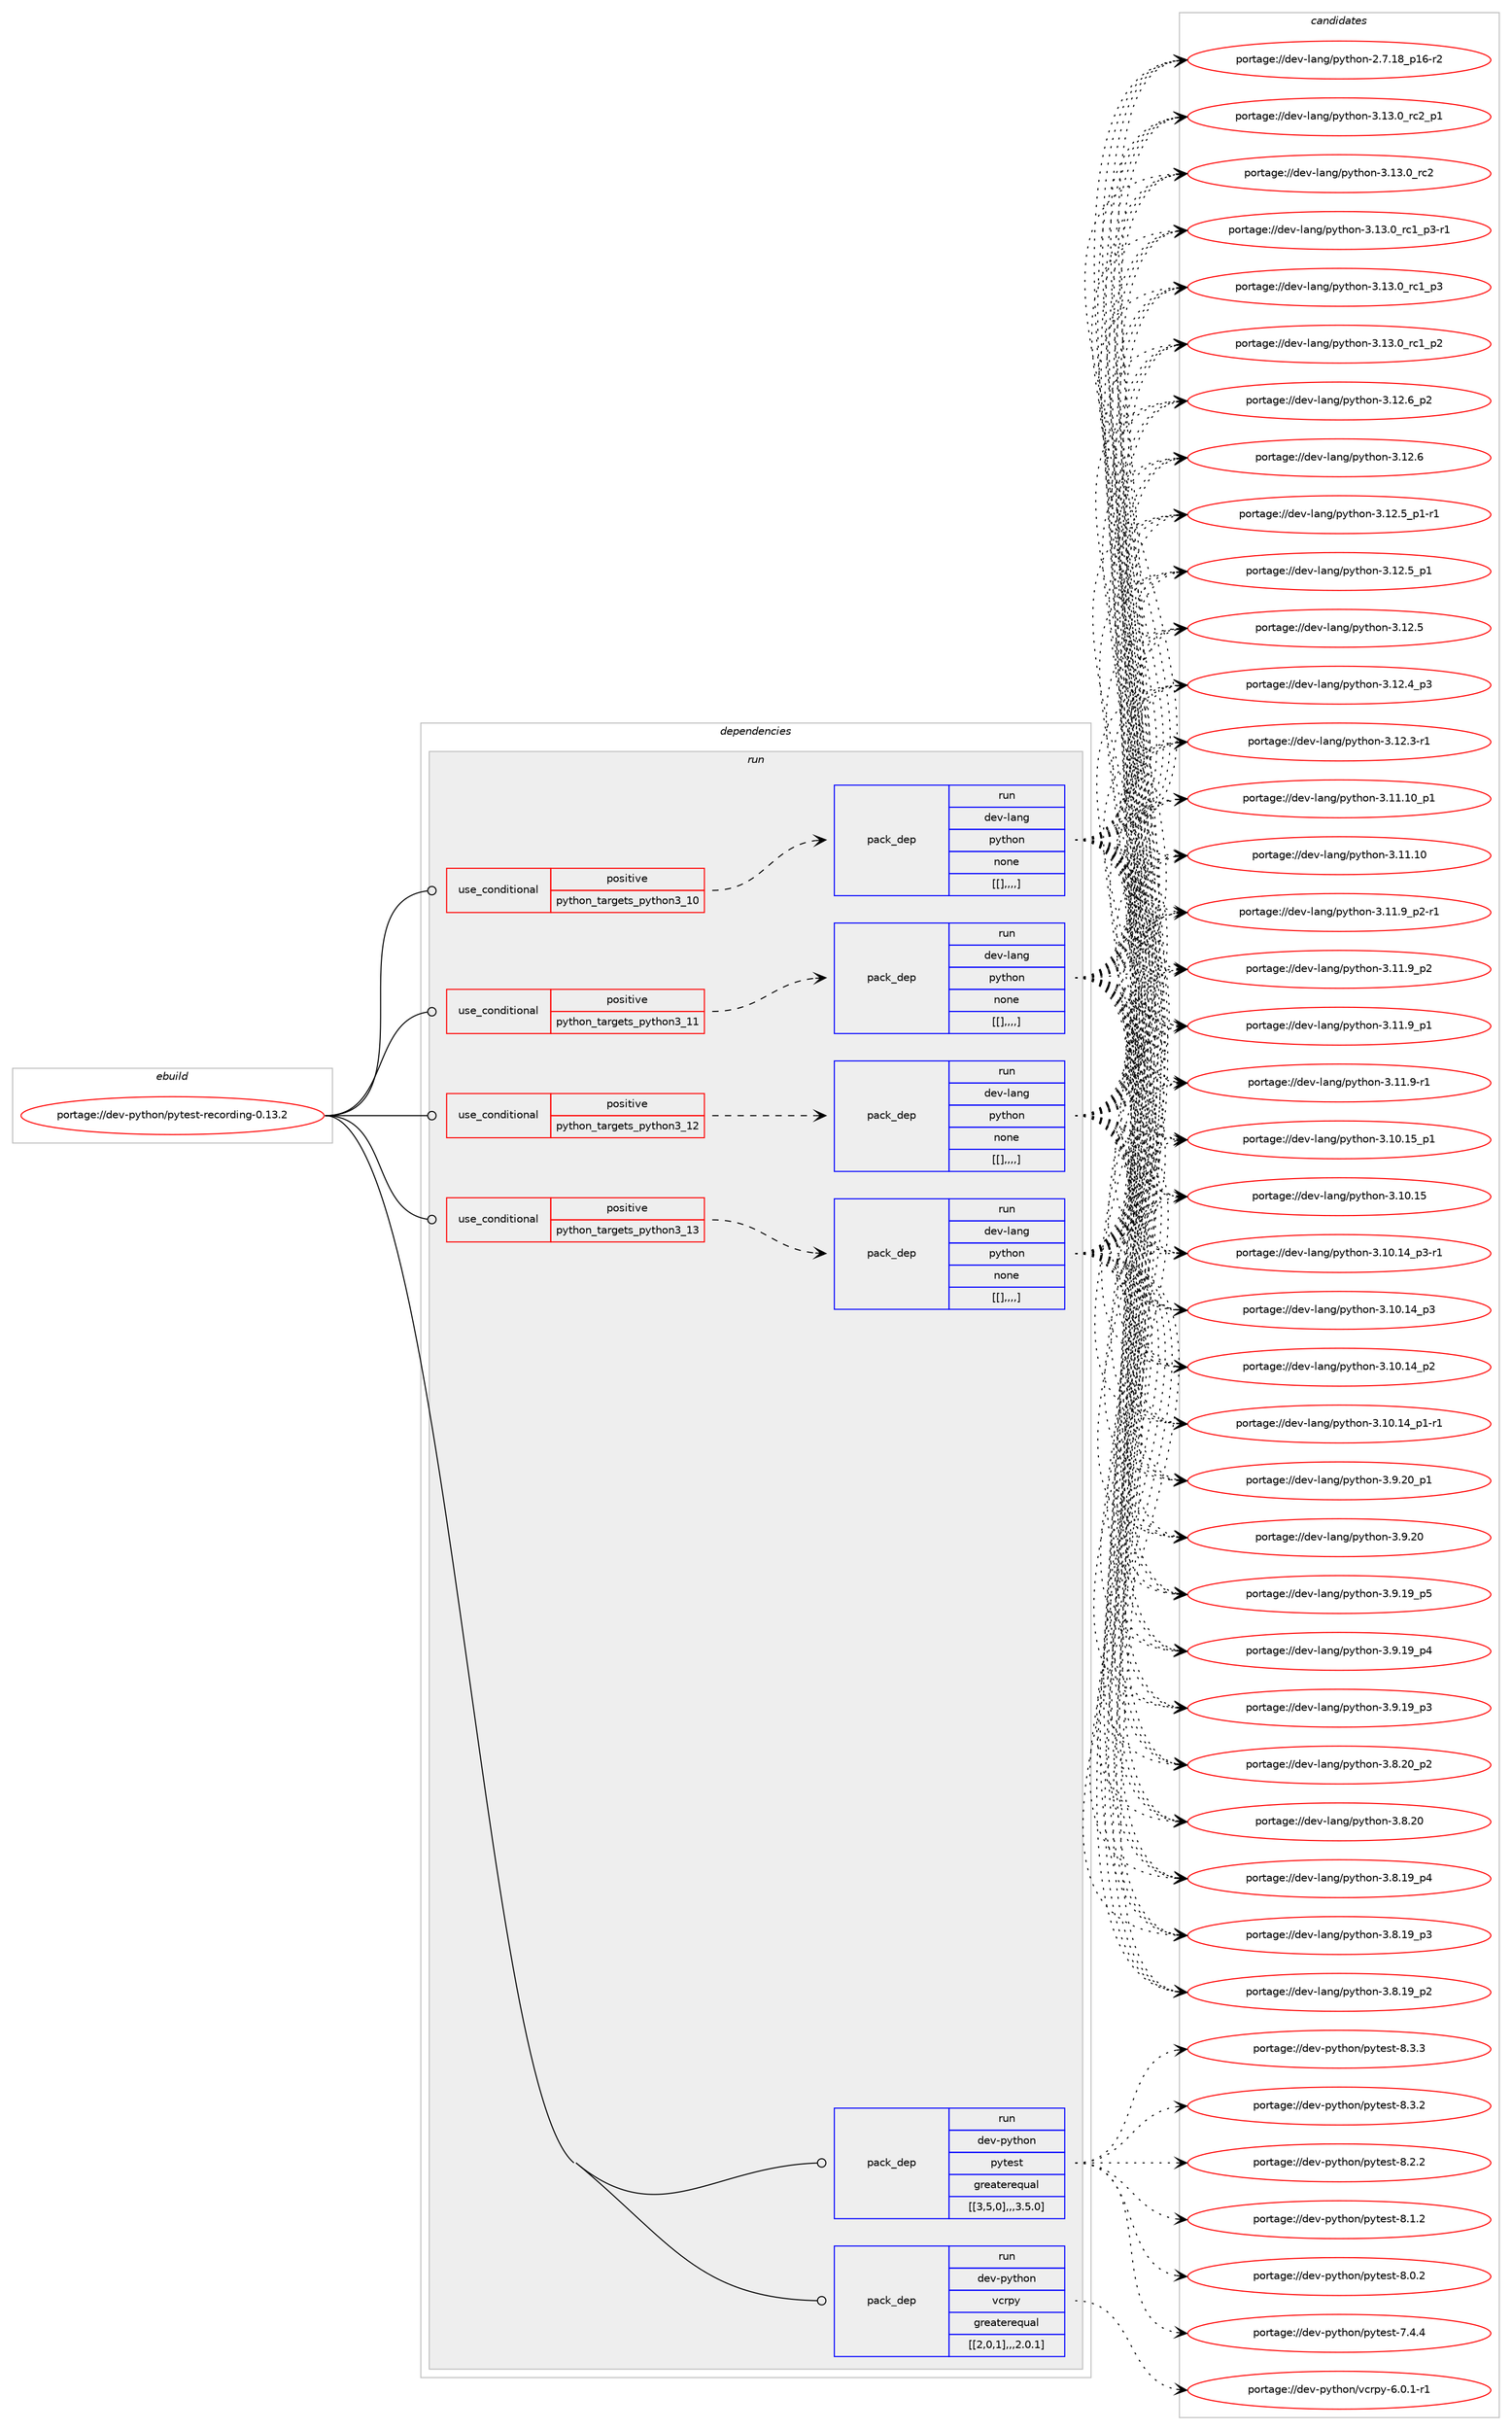 digraph prolog {

# *************
# Graph options
# *************

newrank=true;
concentrate=true;
compound=true;
graph [rankdir=LR,fontname=Helvetica,fontsize=10,ranksep=1.5];#, ranksep=2.5, nodesep=0.2];
edge  [arrowhead=vee];
node  [fontname=Helvetica,fontsize=10];

# **********
# The ebuild
# **********

subgraph cluster_leftcol {
color=gray;
label=<<i>ebuild</i>>;
id [label="portage://dev-python/pytest-recording-0.13.2", color=red, width=4, href="../dev-python/pytest-recording-0.13.2.svg"];
}

# ****************
# The dependencies
# ****************

subgraph cluster_midcol {
color=gray;
label=<<i>dependencies</i>>;
subgraph cluster_compile {
fillcolor="#eeeeee";
style=filled;
label=<<i>compile</i>>;
}
subgraph cluster_compileandrun {
fillcolor="#eeeeee";
style=filled;
label=<<i>compile and run</i>>;
}
subgraph cluster_run {
fillcolor="#eeeeee";
style=filled;
label=<<i>run</i>>;
subgraph cond39647 {
dependency162356 [label=<<TABLE BORDER="0" CELLBORDER="1" CELLSPACING="0" CELLPADDING="4"><TR><TD ROWSPAN="3" CELLPADDING="10">use_conditional</TD></TR><TR><TD>positive</TD></TR><TR><TD>python_targets_python3_10</TD></TR></TABLE>>, shape=none, color=red];
subgraph pack121456 {
dependency162357 [label=<<TABLE BORDER="0" CELLBORDER="1" CELLSPACING="0" CELLPADDING="4" WIDTH="220"><TR><TD ROWSPAN="6" CELLPADDING="30">pack_dep</TD></TR><TR><TD WIDTH="110">run</TD></TR><TR><TD>dev-lang</TD></TR><TR><TD>python</TD></TR><TR><TD>none</TD></TR><TR><TD>[[],,,,]</TD></TR></TABLE>>, shape=none, color=blue];
}
dependency162356:e -> dependency162357:w [weight=20,style="dashed",arrowhead="vee"];
}
id:e -> dependency162356:w [weight=20,style="solid",arrowhead="odot"];
subgraph cond39648 {
dependency162358 [label=<<TABLE BORDER="0" CELLBORDER="1" CELLSPACING="0" CELLPADDING="4"><TR><TD ROWSPAN="3" CELLPADDING="10">use_conditional</TD></TR><TR><TD>positive</TD></TR><TR><TD>python_targets_python3_11</TD></TR></TABLE>>, shape=none, color=red];
subgraph pack121457 {
dependency162359 [label=<<TABLE BORDER="0" CELLBORDER="1" CELLSPACING="0" CELLPADDING="4" WIDTH="220"><TR><TD ROWSPAN="6" CELLPADDING="30">pack_dep</TD></TR><TR><TD WIDTH="110">run</TD></TR><TR><TD>dev-lang</TD></TR><TR><TD>python</TD></TR><TR><TD>none</TD></TR><TR><TD>[[],,,,]</TD></TR></TABLE>>, shape=none, color=blue];
}
dependency162358:e -> dependency162359:w [weight=20,style="dashed",arrowhead="vee"];
}
id:e -> dependency162358:w [weight=20,style="solid",arrowhead="odot"];
subgraph cond39649 {
dependency162360 [label=<<TABLE BORDER="0" CELLBORDER="1" CELLSPACING="0" CELLPADDING="4"><TR><TD ROWSPAN="3" CELLPADDING="10">use_conditional</TD></TR><TR><TD>positive</TD></TR><TR><TD>python_targets_python3_12</TD></TR></TABLE>>, shape=none, color=red];
subgraph pack121458 {
dependency162361 [label=<<TABLE BORDER="0" CELLBORDER="1" CELLSPACING="0" CELLPADDING="4" WIDTH="220"><TR><TD ROWSPAN="6" CELLPADDING="30">pack_dep</TD></TR><TR><TD WIDTH="110">run</TD></TR><TR><TD>dev-lang</TD></TR><TR><TD>python</TD></TR><TR><TD>none</TD></TR><TR><TD>[[],,,,]</TD></TR></TABLE>>, shape=none, color=blue];
}
dependency162360:e -> dependency162361:w [weight=20,style="dashed",arrowhead="vee"];
}
id:e -> dependency162360:w [weight=20,style="solid",arrowhead="odot"];
subgraph cond39650 {
dependency162362 [label=<<TABLE BORDER="0" CELLBORDER="1" CELLSPACING="0" CELLPADDING="4"><TR><TD ROWSPAN="3" CELLPADDING="10">use_conditional</TD></TR><TR><TD>positive</TD></TR><TR><TD>python_targets_python3_13</TD></TR></TABLE>>, shape=none, color=red];
subgraph pack121459 {
dependency162363 [label=<<TABLE BORDER="0" CELLBORDER="1" CELLSPACING="0" CELLPADDING="4" WIDTH="220"><TR><TD ROWSPAN="6" CELLPADDING="30">pack_dep</TD></TR><TR><TD WIDTH="110">run</TD></TR><TR><TD>dev-lang</TD></TR><TR><TD>python</TD></TR><TR><TD>none</TD></TR><TR><TD>[[],,,,]</TD></TR></TABLE>>, shape=none, color=blue];
}
dependency162362:e -> dependency162363:w [weight=20,style="dashed",arrowhead="vee"];
}
id:e -> dependency162362:w [weight=20,style="solid",arrowhead="odot"];
subgraph pack121460 {
dependency162364 [label=<<TABLE BORDER="0" CELLBORDER="1" CELLSPACING="0" CELLPADDING="4" WIDTH="220"><TR><TD ROWSPAN="6" CELLPADDING="30">pack_dep</TD></TR><TR><TD WIDTH="110">run</TD></TR><TR><TD>dev-python</TD></TR><TR><TD>pytest</TD></TR><TR><TD>greaterequal</TD></TR><TR><TD>[[3,5,0],,,3.5.0]</TD></TR></TABLE>>, shape=none, color=blue];
}
id:e -> dependency162364:w [weight=20,style="solid",arrowhead="odot"];
subgraph pack121461 {
dependency162365 [label=<<TABLE BORDER="0" CELLBORDER="1" CELLSPACING="0" CELLPADDING="4" WIDTH="220"><TR><TD ROWSPAN="6" CELLPADDING="30">pack_dep</TD></TR><TR><TD WIDTH="110">run</TD></TR><TR><TD>dev-python</TD></TR><TR><TD>vcrpy</TD></TR><TR><TD>greaterequal</TD></TR><TR><TD>[[2,0,1],,,2.0.1]</TD></TR></TABLE>>, shape=none, color=blue];
}
id:e -> dependency162365:w [weight=20,style="solid",arrowhead="odot"];
}
}

# **************
# The candidates
# **************

subgraph cluster_choices {
rank=same;
color=gray;
label=<<i>candidates</i>>;

subgraph choice121456 {
color=black;
nodesep=1;
choice100101118451089711010347112121116104111110455146495146489511499509511249 [label="portage://dev-lang/python-3.13.0_rc2_p1", color=red, width=4,href="../dev-lang/python-3.13.0_rc2_p1.svg"];
choice10010111845108971101034711212111610411111045514649514648951149950 [label="portage://dev-lang/python-3.13.0_rc2", color=red, width=4,href="../dev-lang/python-3.13.0_rc2.svg"];
choice1001011184510897110103471121211161041111104551464951464895114994995112514511449 [label="portage://dev-lang/python-3.13.0_rc1_p3-r1", color=red, width=4,href="../dev-lang/python-3.13.0_rc1_p3-r1.svg"];
choice100101118451089711010347112121116104111110455146495146489511499499511251 [label="portage://dev-lang/python-3.13.0_rc1_p3", color=red, width=4,href="../dev-lang/python-3.13.0_rc1_p3.svg"];
choice100101118451089711010347112121116104111110455146495146489511499499511250 [label="portage://dev-lang/python-3.13.0_rc1_p2", color=red, width=4,href="../dev-lang/python-3.13.0_rc1_p2.svg"];
choice100101118451089711010347112121116104111110455146495046549511250 [label="portage://dev-lang/python-3.12.6_p2", color=red, width=4,href="../dev-lang/python-3.12.6_p2.svg"];
choice10010111845108971101034711212111610411111045514649504654 [label="portage://dev-lang/python-3.12.6", color=red, width=4,href="../dev-lang/python-3.12.6.svg"];
choice1001011184510897110103471121211161041111104551464950465395112494511449 [label="portage://dev-lang/python-3.12.5_p1-r1", color=red, width=4,href="../dev-lang/python-3.12.5_p1-r1.svg"];
choice100101118451089711010347112121116104111110455146495046539511249 [label="portage://dev-lang/python-3.12.5_p1", color=red, width=4,href="../dev-lang/python-3.12.5_p1.svg"];
choice10010111845108971101034711212111610411111045514649504653 [label="portage://dev-lang/python-3.12.5", color=red, width=4,href="../dev-lang/python-3.12.5.svg"];
choice100101118451089711010347112121116104111110455146495046529511251 [label="portage://dev-lang/python-3.12.4_p3", color=red, width=4,href="../dev-lang/python-3.12.4_p3.svg"];
choice100101118451089711010347112121116104111110455146495046514511449 [label="portage://dev-lang/python-3.12.3-r1", color=red, width=4,href="../dev-lang/python-3.12.3-r1.svg"];
choice10010111845108971101034711212111610411111045514649494649489511249 [label="portage://dev-lang/python-3.11.10_p1", color=red, width=4,href="../dev-lang/python-3.11.10_p1.svg"];
choice1001011184510897110103471121211161041111104551464949464948 [label="portage://dev-lang/python-3.11.10", color=red, width=4,href="../dev-lang/python-3.11.10.svg"];
choice1001011184510897110103471121211161041111104551464949465795112504511449 [label="portage://dev-lang/python-3.11.9_p2-r1", color=red, width=4,href="../dev-lang/python-3.11.9_p2-r1.svg"];
choice100101118451089711010347112121116104111110455146494946579511250 [label="portage://dev-lang/python-3.11.9_p2", color=red, width=4,href="../dev-lang/python-3.11.9_p2.svg"];
choice100101118451089711010347112121116104111110455146494946579511249 [label="portage://dev-lang/python-3.11.9_p1", color=red, width=4,href="../dev-lang/python-3.11.9_p1.svg"];
choice100101118451089711010347112121116104111110455146494946574511449 [label="portage://dev-lang/python-3.11.9-r1", color=red, width=4,href="../dev-lang/python-3.11.9-r1.svg"];
choice10010111845108971101034711212111610411111045514649484649539511249 [label="portage://dev-lang/python-3.10.15_p1", color=red, width=4,href="../dev-lang/python-3.10.15_p1.svg"];
choice1001011184510897110103471121211161041111104551464948464953 [label="portage://dev-lang/python-3.10.15", color=red, width=4,href="../dev-lang/python-3.10.15.svg"];
choice100101118451089711010347112121116104111110455146494846495295112514511449 [label="portage://dev-lang/python-3.10.14_p3-r1", color=red, width=4,href="../dev-lang/python-3.10.14_p3-r1.svg"];
choice10010111845108971101034711212111610411111045514649484649529511251 [label="portage://dev-lang/python-3.10.14_p3", color=red, width=4,href="../dev-lang/python-3.10.14_p3.svg"];
choice10010111845108971101034711212111610411111045514649484649529511250 [label="portage://dev-lang/python-3.10.14_p2", color=red, width=4,href="../dev-lang/python-3.10.14_p2.svg"];
choice100101118451089711010347112121116104111110455146494846495295112494511449 [label="portage://dev-lang/python-3.10.14_p1-r1", color=red, width=4,href="../dev-lang/python-3.10.14_p1-r1.svg"];
choice100101118451089711010347112121116104111110455146574650489511249 [label="portage://dev-lang/python-3.9.20_p1", color=red, width=4,href="../dev-lang/python-3.9.20_p1.svg"];
choice10010111845108971101034711212111610411111045514657465048 [label="portage://dev-lang/python-3.9.20", color=red, width=4,href="../dev-lang/python-3.9.20.svg"];
choice100101118451089711010347112121116104111110455146574649579511253 [label="portage://dev-lang/python-3.9.19_p5", color=red, width=4,href="../dev-lang/python-3.9.19_p5.svg"];
choice100101118451089711010347112121116104111110455146574649579511252 [label="portage://dev-lang/python-3.9.19_p4", color=red, width=4,href="../dev-lang/python-3.9.19_p4.svg"];
choice100101118451089711010347112121116104111110455146574649579511251 [label="portage://dev-lang/python-3.9.19_p3", color=red, width=4,href="../dev-lang/python-3.9.19_p3.svg"];
choice100101118451089711010347112121116104111110455146564650489511250 [label="portage://dev-lang/python-3.8.20_p2", color=red, width=4,href="../dev-lang/python-3.8.20_p2.svg"];
choice10010111845108971101034711212111610411111045514656465048 [label="portage://dev-lang/python-3.8.20", color=red, width=4,href="../dev-lang/python-3.8.20.svg"];
choice100101118451089711010347112121116104111110455146564649579511252 [label="portage://dev-lang/python-3.8.19_p4", color=red, width=4,href="../dev-lang/python-3.8.19_p4.svg"];
choice100101118451089711010347112121116104111110455146564649579511251 [label="portage://dev-lang/python-3.8.19_p3", color=red, width=4,href="../dev-lang/python-3.8.19_p3.svg"];
choice100101118451089711010347112121116104111110455146564649579511250 [label="portage://dev-lang/python-3.8.19_p2", color=red, width=4,href="../dev-lang/python-3.8.19_p2.svg"];
choice100101118451089711010347112121116104111110455046554649569511249544511450 [label="portage://dev-lang/python-2.7.18_p16-r2", color=red, width=4,href="../dev-lang/python-2.7.18_p16-r2.svg"];
dependency162357:e -> choice100101118451089711010347112121116104111110455146495146489511499509511249:w [style=dotted,weight="100"];
dependency162357:e -> choice10010111845108971101034711212111610411111045514649514648951149950:w [style=dotted,weight="100"];
dependency162357:e -> choice1001011184510897110103471121211161041111104551464951464895114994995112514511449:w [style=dotted,weight="100"];
dependency162357:e -> choice100101118451089711010347112121116104111110455146495146489511499499511251:w [style=dotted,weight="100"];
dependency162357:e -> choice100101118451089711010347112121116104111110455146495146489511499499511250:w [style=dotted,weight="100"];
dependency162357:e -> choice100101118451089711010347112121116104111110455146495046549511250:w [style=dotted,weight="100"];
dependency162357:e -> choice10010111845108971101034711212111610411111045514649504654:w [style=dotted,weight="100"];
dependency162357:e -> choice1001011184510897110103471121211161041111104551464950465395112494511449:w [style=dotted,weight="100"];
dependency162357:e -> choice100101118451089711010347112121116104111110455146495046539511249:w [style=dotted,weight="100"];
dependency162357:e -> choice10010111845108971101034711212111610411111045514649504653:w [style=dotted,weight="100"];
dependency162357:e -> choice100101118451089711010347112121116104111110455146495046529511251:w [style=dotted,weight="100"];
dependency162357:e -> choice100101118451089711010347112121116104111110455146495046514511449:w [style=dotted,weight="100"];
dependency162357:e -> choice10010111845108971101034711212111610411111045514649494649489511249:w [style=dotted,weight="100"];
dependency162357:e -> choice1001011184510897110103471121211161041111104551464949464948:w [style=dotted,weight="100"];
dependency162357:e -> choice1001011184510897110103471121211161041111104551464949465795112504511449:w [style=dotted,weight="100"];
dependency162357:e -> choice100101118451089711010347112121116104111110455146494946579511250:w [style=dotted,weight="100"];
dependency162357:e -> choice100101118451089711010347112121116104111110455146494946579511249:w [style=dotted,weight="100"];
dependency162357:e -> choice100101118451089711010347112121116104111110455146494946574511449:w [style=dotted,weight="100"];
dependency162357:e -> choice10010111845108971101034711212111610411111045514649484649539511249:w [style=dotted,weight="100"];
dependency162357:e -> choice1001011184510897110103471121211161041111104551464948464953:w [style=dotted,weight="100"];
dependency162357:e -> choice100101118451089711010347112121116104111110455146494846495295112514511449:w [style=dotted,weight="100"];
dependency162357:e -> choice10010111845108971101034711212111610411111045514649484649529511251:w [style=dotted,weight="100"];
dependency162357:e -> choice10010111845108971101034711212111610411111045514649484649529511250:w [style=dotted,weight="100"];
dependency162357:e -> choice100101118451089711010347112121116104111110455146494846495295112494511449:w [style=dotted,weight="100"];
dependency162357:e -> choice100101118451089711010347112121116104111110455146574650489511249:w [style=dotted,weight="100"];
dependency162357:e -> choice10010111845108971101034711212111610411111045514657465048:w [style=dotted,weight="100"];
dependency162357:e -> choice100101118451089711010347112121116104111110455146574649579511253:w [style=dotted,weight="100"];
dependency162357:e -> choice100101118451089711010347112121116104111110455146574649579511252:w [style=dotted,weight="100"];
dependency162357:e -> choice100101118451089711010347112121116104111110455146574649579511251:w [style=dotted,weight="100"];
dependency162357:e -> choice100101118451089711010347112121116104111110455146564650489511250:w [style=dotted,weight="100"];
dependency162357:e -> choice10010111845108971101034711212111610411111045514656465048:w [style=dotted,weight="100"];
dependency162357:e -> choice100101118451089711010347112121116104111110455146564649579511252:w [style=dotted,weight="100"];
dependency162357:e -> choice100101118451089711010347112121116104111110455146564649579511251:w [style=dotted,weight="100"];
dependency162357:e -> choice100101118451089711010347112121116104111110455146564649579511250:w [style=dotted,weight="100"];
dependency162357:e -> choice100101118451089711010347112121116104111110455046554649569511249544511450:w [style=dotted,weight="100"];
}
subgraph choice121457 {
color=black;
nodesep=1;
choice100101118451089711010347112121116104111110455146495146489511499509511249 [label="portage://dev-lang/python-3.13.0_rc2_p1", color=red, width=4,href="../dev-lang/python-3.13.0_rc2_p1.svg"];
choice10010111845108971101034711212111610411111045514649514648951149950 [label="portage://dev-lang/python-3.13.0_rc2", color=red, width=4,href="../dev-lang/python-3.13.0_rc2.svg"];
choice1001011184510897110103471121211161041111104551464951464895114994995112514511449 [label="portage://dev-lang/python-3.13.0_rc1_p3-r1", color=red, width=4,href="../dev-lang/python-3.13.0_rc1_p3-r1.svg"];
choice100101118451089711010347112121116104111110455146495146489511499499511251 [label="portage://dev-lang/python-3.13.0_rc1_p3", color=red, width=4,href="../dev-lang/python-3.13.0_rc1_p3.svg"];
choice100101118451089711010347112121116104111110455146495146489511499499511250 [label="portage://dev-lang/python-3.13.0_rc1_p2", color=red, width=4,href="../dev-lang/python-3.13.0_rc1_p2.svg"];
choice100101118451089711010347112121116104111110455146495046549511250 [label="portage://dev-lang/python-3.12.6_p2", color=red, width=4,href="../dev-lang/python-3.12.6_p2.svg"];
choice10010111845108971101034711212111610411111045514649504654 [label="portage://dev-lang/python-3.12.6", color=red, width=4,href="../dev-lang/python-3.12.6.svg"];
choice1001011184510897110103471121211161041111104551464950465395112494511449 [label="portage://dev-lang/python-3.12.5_p1-r1", color=red, width=4,href="../dev-lang/python-3.12.5_p1-r1.svg"];
choice100101118451089711010347112121116104111110455146495046539511249 [label="portage://dev-lang/python-3.12.5_p1", color=red, width=4,href="../dev-lang/python-3.12.5_p1.svg"];
choice10010111845108971101034711212111610411111045514649504653 [label="portage://dev-lang/python-3.12.5", color=red, width=4,href="../dev-lang/python-3.12.5.svg"];
choice100101118451089711010347112121116104111110455146495046529511251 [label="portage://dev-lang/python-3.12.4_p3", color=red, width=4,href="../dev-lang/python-3.12.4_p3.svg"];
choice100101118451089711010347112121116104111110455146495046514511449 [label="portage://dev-lang/python-3.12.3-r1", color=red, width=4,href="../dev-lang/python-3.12.3-r1.svg"];
choice10010111845108971101034711212111610411111045514649494649489511249 [label="portage://dev-lang/python-3.11.10_p1", color=red, width=4,href="../dev-lang/python-3.11.10_p1.svg"];
choice1001011184510897110103471121211161041111104551464949464948 [label="portage://dev-lang/python-3.11.10", color=red, width=4,href="../dev-lang/python-3.11.10.svg"];
choice1001011184510897110103471121211161041111104551464949465795112504511449 [label="portage://dev-lang/python-3.11.9_p2-r1", color=red, width=4,href="../dev-lang/python-3.11.9_p2-r1.svg"];
choice100101118451089711010347112121116104111110455146494946579511250 [label="portage://dev-lang/python-3.11.9_p2", color=red, width=4,href="../dev-lang/python-3.11.9_p2.svg"];
choice100101118451089711010347112121116104111110455146494946579511249 [label="portage://dev-lang/python-3.11.9_p1", color=red, width=4,href="../dev-lang/python-3.11.9_p1.svg"];
choice100101118451089711010347112121116104111110455146494946574511449 [label="portage://dev-lang/python-3.11.9-r1", color=red, width=4,href="../dev-lang/python-3.11.9-r1.svg"];
choice10010111845108971101034711212111610411111045514649484649539511249 [label="portage://dev-lang/python-3.10.15_p1", color=red, width=4,href="../dev-lang/python-3.10.15_p1.svg"];
choice1001011184510897110103471121211161041111104551464948464953 [label="portage://dev-lang/python-3.10.15", color=red, width=4,href="../dev-lang/python-3.10.15.svg"];
choice100101118451089711010347112121116104111110455146494846495295112514511449 [label="portage://dev-lang/python-3.10.14_p3-r1", color=red, width=4,href="../dev-lang/python-3.10.14_p3-r1.svg"];
choice10010111845108971101034711212111610411111045514649484649529511251 [label="portage://dev-lang/python-3.10.14_p3", color=red, width=4,href="../dev-lang/python-3.10.14_p3.svg"];
choice10010111845108971101034711212111610411111045514649484649529511250 [label="portage://dev-lang/python-3.10.14_p2", color=red, width=4,href="../dev-lang/python-3.10.14_p2.svg"];
choice100101118451089711010347112121116104111110455146494846495295112494511449 [label="portage://dev-lang/python-3.10.14_p1-r1", color=red, width=4,href="../dev-lang/python-3.10.14_p1-r1.svg"];
choice100101118451089711010347112121116104111110455146574650489511249 [label="portage://dev-lang/python-3.9.20_p1", color=red, width=4,href="../dev-lang/python-3.9.20_p1.svg"];
choice10010111845108971101034711212111610411111045514657465048 [label="portage://dev-lang/python-3.9.20", color=red, width=4,href="../dev-lang/python-3.9.20.svg"];
choice100101118451089711010347112121116104111110455146574649579511253 [label="portage://dev-lang/python-3.9.19_p5", color=red, width=4,href="../dev-lang/python-3.9.19_p5.svg"];
choice100101118451089711010347112121116104111110455146574649579511252 [label="portage://dev-lang/python-3.9.19_p4", color=red, width=4,href="../dev-lang/python-3.9.19_p4.svg"];
choice100101118451089711010347112121116104111110455146574649579511251 [label="portage://dev-lang/python-3.9.19_p3", color=red, width=4,href="../dev-lang/python-3.9.19_p3.svg"];
choice100101118451089711010347112121116104111110455146564650489511250 [label="portage://dev-lang/python-3.8.20_p2", color=red, width=4,href="../dev-lang/python-3.8.20_p2.svg"];
choice10010111845108971101034711212111610411111045514656465048 [label="portage://dev-lang/python-3.8.20", color=red, width=4,href="../dev-lang/python-3.8.20.svg"];
choice100101118451089711010347112121116104111110455146564649579511252 [label="portage://dev-lang/python-3.8.19_p4", color=red, width=4,href="../dev-lang/python-3.8.19_p4.svg"];
choice100101118451089711010347112121116104111110455146564649579511251 [label="portage://dev-lang/python-3.8.19_p3", color=red, width=4,href="../dev-lang/python-3.8.19_p3.svg"];
choice100101118451089711010347112121116104111110455146564649579511250 [label="portage://dev-lang/python-3.8.19_p2", color=red, width=4,href="../dev-lang/python-3.8.19_p2.svg"];
choice100101118451089711010347112121116104111110455046554649569511249544511450 [label="portage://dev-lang/python-2.7.18_p16-r2", color=red, width=4,href="../dev-lang/python-2.7.18_p16-r2.svg"];
dependency162359:e -> choice100101118451089711010347112121116104111110455146495146489511499509511249:w [style=dotted,weight="100"];
dependency162359:e -> choice10010111845108971101034711212111610411111045514649514648951149950:w [style=dotted,weight="100"];
dependency162359:e -> choice1001011184510897110103471121211161041111104551464951464895114994995112514511449:w [style=dotted,weight="100"];
dependency162359:e -> choice100101118451089711010347112121116104111110455146495146489511499499511251:w [style=dotted,weight="100"];
dependency162359:e -> choice100101118451089711010347112121116104111110455146495146489511499499511250:w [style=dotted,weight="100"];
dependency162359:e -> choice100101118451089711010347112121116104111110455146495046549511250:w [style=dotted,weight="100"];
dependency162359:e -> choice10010111845108971101034711212111610411111045514649504654:w [style=dotted,weight="100"];
dependency162359:e -> choice1001011184510897110103471121211161041111104551464950465395112494511449:w [style=dotted,weight="100"];
dependency162359:e -> choice100101118451089711010347112121116104111110455146495046539511249:w [style=dotted,weight="100"];
dependency162359:e -> choice10010111845108971101034711212111610411111045514649504653:w [style=dotted,weight="100"];
dependency162359:e -> choice100101118451089711010347112121116104111110455146495046529511251:w [style=dotted,weight="100"];
dependency162359:e -> choice100101118451089711010347112121116104111110455146495046514511449:w [style=dotted,weight="100"];
dependency162359:e -> choice10010111845108971101034711212111610411111045514649494649489511249:w [style=dotted,weight="100"];
dependency162359:e -> choice1001011184510897110103471121211161041111104551464949464948:w [style=dotted,weight="100"];
dependency162359:e -> choice1001011184510897110103471121211161041111104551464949465795112504511449:w [style=dotted,weight="100"];
dependency162359:e -> choice100101118451089711010347112121116104111110455146494946579511250:w [style=dotted,weight="100"];
dependency162359:e -> choice100101118451089711010347112121116104111110455146494946579511249:w [style=dotted,weight="100"];
dependency162359:e -> choice100101118451089711010347112121116104111110455146494946574511449:w [style=dotted,weight="100"];
dependency162359:e -> choice10010111845108971101034711212111610411111045514649484649539511249:w [style=dotted,weight="100"];
dependency162359:e -> choice1001011184510897110103471121211161041111104551464948464953:w [style=dotted,weight="100"];
dependency162359:e -> choice100101118451089711010347112121116104111110455146494846495295112514511449:w [style=dotted,weight="100"];
dependency162359:e -> choice10010111845108971101034711212111610411111045514649484649529511251:w [style=dotted,weight="100"];
dependency162359:e -> choice10010111845108971101034711212111610411111045514649484649529511250:w [style=dotted,weight="100"];
dependency162359:e -> choice100101118451089711010347112121116104111110455146494846495295112494511449:w [style=dotted,weight="100"];
dependency162359:e -> choice100101118451089711010347112121116104111110455146574650489511249:w [style=dotted,weight="100"];
dependency162359:e -> choice10010111845108971101034711212111610411111045514657465048:w [style=dotted,weight="100"];
dependency162359:e -> choice100101118451089711010347112121116104111110455146574649579511253:w [style=dotted,weight="100"];
dependency162359:e -> choice100101118451089711010347112121116104111110455146574649579511252:w [style=dotted,weight="100"];
dependency162359:e -> choice100101118451089711010347112121116104111110455146574649579511251:w [style=dotted,weight="100"];
dependency162359:e -> choice100101118451089711010347112121116104111110455146564650489511250:w [style=dotted,weight="100"];
dependency162359:e -> choice10010111845108971101034711212111610411111045514656465048:w [style=dotted,weight="100"];
dependency162359:e -> choice100101118451089711010347112121116104111110455146564649579511252:w [style=dotted,weight="100"];
dependency162359:e -> choice100101118451089711010347112121116104111110455146564649579511251:w [style=dotted,weight="100"];
dependency162359:e -> choice100101118451089711010347112121116104111110455146564649579511250:w [style=dotted,weight="100"];
dependency162359:e -> choice100101118451089711010347112121116104111110455046554649569511249544511450:w [style=dotted,weight="100"];
}
subgraph choice121458 {
color=black;
nodesep=1;
choice100101118451089711010347112121116104111110455146495146489511499509511249 [label="portage://dev-lang/python-3.13.0_rc2_p1", color=red, width=4,href="../dev-lang/python-3.13.0_rc2_p1.svg"];
choice10010111845108971101034711212111610411111045514649514648951149950 [label="portage://dev-lang/python-3.13.0_rc2", color=red, width=4,href="../dev-lang/python-3.13.0_rc2.svg"];
choice1001011184510897110103471121211161041111104551464951464895114994995112514511449 [label="portage://dev-lang/python-3.13.0_rc1_p3-r1", color=red, width=4,href="../dev-lang/python-3.13.0_rc1_p3-r1.svg"];
choice100101118451089711010347112121116104111110455146495146489511499499511251 [label="portage://dev-lang/python-3.13.0_rc1_p3", color=red, width=4,href="../dev-lang/python-3.13.0_rc1_p3.svg"];
choice100101118451089711010347112121116104111110455146495146489511499499511250 [label="portage://dev-lang/python-3.13.0_rc1_p2", color=red, width=4,href="../dev-lang/python-3.13.0_rc1_p2.svg"];
choice100101118451089711010347112121116104111110455146495046549511250 [label="portage://dev-lang/python-3.12.6_p2", color=red, width=4,href="../dev-lang/python-3.12.6_p2.svg"];
choice10010111845108971101034711212111610411111045514649504654 [label="portage://dev-lang/python-3.12.6", color=red, width=4,href="../dev-lang/python-3.12.6.svg"];
choice1001011184510897110103471121211161041111104551464950465395112494511449 [label="portage://dev-lang/python-3.12.5_p1-r1", color=red, width=4,href="../dev-lang/python-3.12.5_p1-r1.svg"];
choice100101118451089711010347112121116104111110455146495046539511249 [label="portage://dev-lang/python-3.12.5_p1", color=red, width=4,href="../dev-lang/python-3.12.5_p1.svg"];
choice10010111845108971101034711212111610411111045514649504653 [label="portage://dev-lang/python-3.12.5", color=red, width=4,href="../dev-lang/python-3.12.5.svg"];
choice100101118451089711010347112121116104111110455146495046529511251 [label="portage://dev-lang/python-3.12.4_p3", color=red, width=4,href="../dev-lang/python-3.12.4_p3.svg"];
choice100101118451089711010347112121116104111110455146495046514511449 [label="portage://dev-lang/python-3.12.3-r1", color=red, width=4,href="../dev-lang/python-3.12.3-r1.svg"];
choice10010111845108971101034711212111610411111045514649494649489511249 [label="portage://dev-lang/python-3.11.10_p1", color=red, width=4,href="../dev-lang/python-3.11.10_p1.svg"];
choice1001011184510897110103471121211161041111104551464949464948 [label="portage://dev-lang/python-3.11.10", color=red, width=4,href="../dev-lang/python-3.11.10.svg"];
choice1001011184510897110103471121211161041111104551464949465795112504511449 [label="portage://dev-lang/python-3.11.9_p2-r1", color=red, width=4,href="../dev-lang/python-3.11.9_p2-r1.svg"];
choice100101118451089711010347112121116104111110455146494946579511250 [label="portage://dev-lang/python-3.11.9_p2", color=red, width=4,href="../dev-lang/python-3.11.9_p2.svg"];
choice100101118451089711010347112121116104111110455146494946579511249 [label="portage://dev-lang/python-3.11.9_p1", color=red, width=4,href="../dev-lang/python-3.11.9_p1.svg"];
choice100101118451089711010347112121116104111110455146494946574511449 [label="portage://dev-lang/python-3.11.9-r1", color=red, width=4,href="../dev-lang/python-3.11.9-r1.svg"];
choice10010111845108971101034711212111610411111045514649484649539511249 [label="portage://dev-lang/python-3.10.15_p1", color=red, width=4,href="../dev-lang/python-3.10.15_p1.svg"];
choice1001011184510897110103471121211161041111104551464948464953 [label="portage://dev-lang/python-3.10.15", color=red, width=4,href="../dev-lang/python-3.10.15.svg"];
choice100101118451089711010347112121116104111110455146494846495295112514511449 [label="portage://dev-lang/python-3.10.14_p3-r1", color=red, width=4,href="../dev-lang/python-3.10.14_p3-r1.svg"];
choice10010111845108971101034711212111610411111045514649484649529511251 [label="portage://dev-lang/python-3.10.14_p3", color=red, width=4,href="../dev-lang/python-3.10.14_p3.svg"];
choice10010111845108971101034711212111610411111045514649484649529511250 [label="portage://dev-lang/python-3.10.14_p2", color=red, width=4,href="../dev-lang/python-3.10.14_p2.svg"];
choice100101118451089711010347112121116104111110455146494846495295112494511449 [label="portage://dev-lang/python-3.10.14_p1-r1", color=red, width=4,href="../dev-lang/python-3.10.14_p1-r1.svg"];
choice100101118451089711010347112121116104111110455146574650489511249 [label="portage://dev-lang/python-3.9.20_p1", color=red, width=4,href="../dev-lang/python-3.9.20_p1.svg"];
choice10010111845108971101034711212111610411111045514657465048 [label="portage://dev-lang/python-3.9.20", color=red, width=4,href="../dev-lang/python-3.9.20.svg"];
choice100101118451089711010347112121116104111110455146574649579511253 [label="portage://dev-lang/python-3.9.19_p5", color=red, width=4,href="../dev-lang/python-3.9.19_p5.svg"];
choice100101118451089711010347112121116104111110455146574649579511252 [label="portage://dev-lang/python-3.9.19_p4", color=red, width=4,href="../dev-lang/python-3.9.19_p4.svg"];
choice100101118451089711010347112121116104111110455146574649579511251 [label="portage://dev-lang/python-3.9.19_p3", color=red, width=4,href="../dev-lang/python-3.9.19_p3.svg"];
choice100101118451089711010347112121116104111110455146564650489511250 [label="portage://dev-lang/python-3.8.20_p2", color=red, width=4,href="../dev-lang/python-3.8.20_p2.svg"];
choice10010111845108971101034711212111610411111045514656465048 [label="portage://dev-lang/python-3.8.20", color=red, width=4,href="../dev-lang/python-3.8.20.svg"];
choice100101118451089711010347112121116104111110455146564649579511252 [label="portage://dev-lang/python-3.8.19_p4", color=red, width=4,href="../dev-lang/python-3.8.19_p4.svg"];
choice100101118451089711010347112121116104111110455146564649579511251 [label="portage://dev-lang/python-3.8.19_p3", color=red, width=4,href="../dev-lang/python-3.8.19_p3.svg"];
choice100101118451089711010347112121116104111110455146564649579511250 [label="portage://dev-lang/python-3.8.19_p2", color=red, width=4,href="../dev-lang/python-3.8.19_p2.svg"];
choice100101118451089711010347112121116104111110455046554649569511249544511450 [label="portage://dev-lang/python-2.7.18_p16-r2", color=red, width=4,href="../dev-lang/python-2.7.18_p16-r2.svg"];
dependency162361:e -> choice100101118451089711010347112121116104111110455146495146489511499509511249:w [style=dotted,weight="100"];
dependency162361:e -> choice10010111845108971101034711212111610411111045514649514648951149950:w [style=dotted,weight="100"];
dependency162361:e -> choice1001011184510897110103471121211161041111104551464951464895114994995112514511449:w [style=dotted,weight="100"];
dependency162361:e -> choice100101118451089711010347112121116104111110455146495146489511499499511251:w [style=dotted,weight="100"];
dependency162361:e -> choice100101118451089711010347112121116104111110455146495146489511499499511250:w [style=dotted,weight="100"];
dependency162361:e -> choice100101118451089711010347112121116104111110455146495046549511250:w [style=dotted,weight="100"];
dependency162361:e -> choice10010111845108971101034711212111610411111045514649504654:w [style=dotted,weight="100"];
dependency162361:e -> choice1001011184510897110103471121211161041111104551464950465395112494511449:w [style=dotted,weight="100"];
dependency162361:e -> choice100101118451089711010347112121116104111110455146495046539511249:w [style=dotted,weight="100"];
dependency162361:e -> choice10010111845108971101034711212111610411111045514649504653:w [style=dotted,weight="100"];
dependency162361:e -> choice100101118451089711010347112121116104111110455146495046529511251:w [style=dotted,weight="100"];
dependency162361:e -> choice100101118451089711010347112121116104111110455146495046514511449:w [style=dotted,weight="100"];
dependency162361:e -> choice10010111845108971101034711212111610411111045514649494649489511249:w [style=dotted,weight="100"];
dependency162361:e -> choice1001011184510897110103471121211161041111104551464949464948:w [style=dotted,weight="100"];
dependency162361:e -> choice1001011184510897110103471121211161041111104551464949465795112504511449:w [style=dotted,weight="100"];
dependency162361:e -> choice100101118451089711010347112121116104111110455146494946579511250:w [style=dotted,weight="100"];
dependency162361:e -> choice100101118451089711010347112121116104111110455146494946579511249:w [style=dotted,weight="100"];
dependency162361:e -> choice100101118451089711010347112121116104111110455146494946574511449:w [style=dotted,weight="100"];
dependency162361:e -> choice10010111845108971101034711212111610411111045514649484649539511249:w [style=dotted,weight="100"];
dependency162361:e -> choice1001011184510897110103471121211161041111104551464948464953:w [style=dotted,weight="100"];
dependency162361:e -> choice100101118451089711010347112121116104111110455146494846495295112514511449:w [style=dotted,weight="100"];
dependency162361:e -> choice10010111845108971101034711212111610411111045514649484649529511251:w [style=dotted,weight="100"];
dependency162361:e -> choice10010111845108971101034711212111610411111045514649484649529511250:w [style=dotted,weight="100"];
dependency162361:e -> choice100101118451089711010347112121116104111110455146494846495295112494511449:w [style=dotted,weight="100"];
dependency162361:e -> choice100101118451089711010347112121116104111110455146574650489511249:w [style=dotted,weight="100"];
dependency162361:e -> choice10010111845108971101034711212111610411111045514657465048:w [style=dotted,weight="100"];
dependency162361:e -> choice100101118451089711010347112121116104111110455146574649579511253:w [style=dotted,weight="100"];
dependency162361:e -> choice100101118451089711010347112121116104111110455146574649579511252:w [style=dotted,weight="100"];
dependency162361:e -> choice100101118451089711010347112121116104111110455146574649579511251:w [style=dotted,weight="100"];
dependency162361:e -> choice100101118451089711010347112121116104111110455146564650489511250:w [style=dotted,weight="100"];
dependency162361:e -> choice10010111845108971101034711212111610411111045514656465048:w [style=dotted,weight="100"];
dependency162361:e -> choice100101118451089711010347112121116104111110455146564649579511252:w [style=dotted,weight="100"];
dependency162361:e -> choice100101118451089711010347112121116104111110455146564649579511251:w [style=dotted,weight="100"];
dependency162361:e -> choice100101118451089711010347112121116104111110455146564649579511250:w [style=dotted,weight="100"];
dependency162361:e -> choice100101118451089711010347112121116104111110455046554649569511249544511450:w [style=dotted,weight="100"];
}
subgraph choice121459 {
color=black;
nodesep=1;
choice100101118451089711010347112121116104111110455146495146489511499509511249 [label="portage://dev-lang/python-3.13.0_rc2_p1", color=red, width=4,href="../dev-lang/python-3.13.0_rc2_p1.svg"];
choice10010111845108971101034711212111610411111045514649514648951149950 [label="portage://dev-lang/python-3.13.0_rc2", color=red, width=4,href="../dev-lang/python-3.13.0_rc2.svg"];
choice1001011184510897110103471121211161041111104551464951464895114994995112514511449 [label="portage://dev-lang/python-3.13.0_rc1_p3-r1", color=red, width=4,href="../dev-lang/python-3.13.0_rc1_p3-r1.svg"];
choice100101118451089711010347112121116104111110455146495146489511499499511251 [label="portage://dev-lang/python-3.13.0_rc1_p3", color=red, width=4,href="../dev-lang/python-3.13.0_rc1_p3.svg"];
choice100101118451089711010347112121116104111110455146495146489511499499511250 [label="portage://dev-lang/python-3.13.0_rc1_p2", color=red, width=4,href="../dev-lang/python-3.13.0_rc1_p2.svg"];
choice100101118451089711010347112121116104111110455146495046549511250 [label="portage://dev-lang/python-3.12.6_p2", color=red, width=4,href="../dev-lang/python-3.12.6_p2.svg"];
choice10010111845108971101034711212111610411111045514649504654 [label="portage://dev-lang/python-3.12.6", color=red, width=4,href="../dev-lang/python-3.12.6.svg"];
choice1001011184510897110103471121211161041111104551464950465395112494511449 [label="portage://dev-lang/python-3.12.5_p1-r1", color=red, width=4,href="../dev-lang/python-3.12.5_p1-r1.svg"];
choice100101118451089711010347112121116104111110455146495046539511249 [label="portage://dev-lang/python-3.12.5_p1", color=red, width=4,href="../dev-lang/python-3.12.5_p1.svg"];
choice10010111845108971101034711212111610411111045514649504653 [label="portage://dev-lang/python-3.12.5", color=red, width=4,href="../dev-lang/python-3.12.5.svg"];
choice100101118451089711010347112121116104111110455146495046529511251 [label="portage://dev-lang/python-3.12.4_p3", color=red, width=4,href="../dev-lang/python-3.12.4_p3.svg"];
choice100101118451089711010347112121116104111110455146495046514511449 [label="portage://dev-lang/python-3.12.3-r1", color=red, width=4,href="../dev-lang/python-3.12.3-r1.svg"];
choice10010111845108971101034711212111610411111045514649494649489511249 [label="portage://dev-lang/python-3.11.10_p1", color=red, width=4,href="../dev-lang/python-3.11.10_p1.svg"];
choice1001011184510897110103471121211161041111104551464949464948 [label="portage://dev-lang/python-3.11.10", color=red, width=4,href="../dev-lang/python-3.11.10.svg"];
choice1001011184510897110103471121211161041111104551464949465795112504511449 [label="portage://dev-lang/python-3.11.9_p2-r1", color=red, width=4,href="../dev-lang/python-3.11.9_p2-r1.svg"];
choice100101118451089711010347112121116104111110455146494946579511250 [label="portage://dev-lang/python-3.11.9_p2", color=red, width=4,href="../dev-lang/python-3.11.9_p2.svg"];
choice100101118451089711010347112121116104111110455146494946579511249 [label="portage://dev-lang/python-3.11.9_p1", color=red, width=4,href="../dev-lang/python-3.11.9_p1.svg"];
choice100101118451089711010347112121116104111110455146494946574511449 [label="portage://dev-lang/python-3.11.9-r1", color=red, width=4,href="../dev-lang/python-3.11.9-r1.svg"];
choice10010111845108971101034711212111610411111045514649484649539511249 [label="portage://dev-lang/python-3.10.15_p1", color=red, width=4,href="../dev-lang/python-3.10.15_p1.svg"];
choice1001011184510897110103471121211161041111104551464948464953 [label="portage://dev-lang/python-3.10.15", color=red, width=4,href="../dev-lang/python-3.10.15.svg"];
choice100101118451089711010347112121116104111110455146494846495295112514511449 [label="portage://dev-lang/python-3.10.14_p3-r1", color=red, width=4,href="../dev-lang/python-3.10.14_p3-r1.svg"];
choice10010111845108971101034711212111610411111045514649484649529511251 [label="portage://dev-lang/python-3.10.14_p3", color=red, width=4,href="../dev-lang/python-3.10.14_p3.svg"];
choice10010111845108971101034711212111610411111045514649484649529511250 [label="portage://dev-lang/python-3.10.14_p2", color=red, width=4,href="../dev-lang/python-3.10.14_p2.svg"];
choice100101118451089711010347112121116104111110455146494846495295112494511449 [label="portage://dev-lang/python-3.10.14_p1-r1", color=red, width=4,href="../dev-lang/python-3.10.14_p1-r1.svg"];
choice100101118451089711010347112121116104111110455146574650489511249 [label="portage://dev-lang/python-3.9.20_p1", color=red, width=4,href="../dev-lang/python-3.9.20_p1.svg"];
choice10010111845108971101034711212111610411111045514657465048 [label="portage://dev-lang/python-3.9.20", color=red, width=4,href="../dev-lang/python-3.9.20.svg"];
choice100101118451089711010347112121116104111110455146574649579511253 [label="portage://dev-lang/python-3.9.19_p5", color=red, width=4,href="../dev-lang/python-3.9.19_p5.svg"];
choice100101118451089711010347112121116104111110455146574649579511252 [label="portage://dev-lang/python-3.9.19_p4", color=red, width=4,href="../dev-lang/python-3.9.19_p4.svg"];
choice100101118451089711010347112121116104111110455146574649579511251 [label="portage://dev-lang/python-3.9.19_p3", color=red, width=4,href="../dev-lang/python-3.9.19_p3.svg"];
choice100101118451089711010347112121116104111110455146564650489511250 [label="portage://dev-lang/python-3.8.20_p2", color=red, width=4,href="../dev-lang/python-3.8.20_p2.svg"];
choice10010111845108971101034711212111610411111045514656465048 [label="portage://dev-lang/python-3.8.20", color=red, width=4,href="../dev-lang/python-3.8.20.svg"];
choice100101118451089711010347112121116104111110455146564649579511252 [label="portage://dev-lang/python-3.8.19_p4", color=red, width=4,href="../dev-lang/python-3.8.19_p4.svg"];
choice100101118451089711010347112121116104111110455146564649579511251 [label="portage://dev-lang/python-3.8.19_p3", color=red, width=4,href="../dev-lang/python-3.8.19_p3.svg"];
choice100101118451089711010347112121116104111110455146564649579511250 [label="portage://dev-lang/python-3.8.19_p2", color=red, width=4,href="../dev-lang/python-3.8.19_p2.svg"];
choice100101118451089711010347112121116104111110455046554649569511249544511450 [label="portage://dev-lang/python-2.7.18_p16-r2", color=red, width=4,href="../dev-lang/python-2.7.18_p16-r2.svg"];
dependency162363:e -> choice100101118451089711010347112121116104111110455146495146489511499509511249:w [style=dotted,weight="100"];
dependency162363:e -> choice10010111845108971101034711212111610411111045514649514648951149950:w [style=dotted,weight="100"];
dependency162363:e -> choice1001011184510897110103471121211161041111104551464951464895114994995112514511449:w [style=dotted,weight="100"];
dependency162363:e -> choice100101118451089711010347112121116104111110455146495146489511499499511251:w [style=dotted,weight="100"];
dependency162363:e -> choice100101118451089711010347112121116104111110455146495146489511499499511250:w [style=dotted,weight="100"];
dependency162363:e -> choice100101118451089711010347112121116104111110455146495046549511250:w [style=dotted,weight="100"];
dependency162363:e -> choice10010111845108971101034711212111610411111045514649504654:w [style=dotted,weight="100"];
dependency162363:e -> choice1001011184510897110103471121211161041111104551464950465395112494511449:w [style=dotted,weight="100"];
dependency162363:e -> choice100101118451089711010347112121116104111110455146495046539511249:w [style=dotted,weight="100"];
dependency162363:e -> choice10010111845108971101034711212111610411111045514649504653:w [style=dotted,weight="100"];
dependency162363:e -> choice100101118451089711010347112121116104111110455146495046529511251:w [style=dotted,weight="100"];
dependency162363:e -> choice100101118451089711010347112121116104111110455146495046514511449:w [style=dotted,weight="100"];
dependency162363:e -> choice10010111845108971101034711212111610411111045514649494649489511249:w [style=dotted,weight="100"];
dependency162363:e -> choice1001011184510897110103471121211161041111104551464949464948:w [style=dotted,weight="100"];
dependency162363:e -> choice1001011184510897110103471121211161041111104551464949465795112504511449:w [style=dotted,weight="100"];
dependency162363:e -> choice100101118451089711010347112121116104111110455146494946579511250:w [style=dotted,weight="100"];
dependency162363:e -> choice100101118451089711010347112121116104111110455146494946579511249:w [style=dotted,weight="100"];
dependency162363:e -> choice100101118451089711010347112121116104111110455146494946574511449:w [style=dotted,weight="100"];
dependency162363:e -> choice10010111845108971101034711212111610411111045514649484649539511249:w [style=dotted,weight="100"];
dependency162363:e -> choice1001011184510897110103471121211161041111104551464948464953:w [style=dotted,weight="100"];
dependency162363:e -> choice100101118451089711010347112121116104111110455146494846495295112514511449:w [style=dotted,weight="100"];
dependency162363:e -> choice10010111845108971101034711212111610411111045514649484649529511251:w [style=dotted,weight="100"];
dependency162363:e -> choice10010111845108971101034711212111610411111045514649484649529511250:w [style=dotted,weight="100"];
dependency162363:e -> choice100101118451089711010347112121116104111110455146494846495295112494511449:w [style=dotted,weight="100"];
dependency162363:e -> choice100101118451089711010347112121116104111110455146574650489511249:w [style=dotted,weight="100"];
dependency162363:e -> choice10010111845108971101034711212111610411111045514657465048:w [style=dotted,weight="100"];
dependency162363:e -> choice100101118451089711010347112121116104111110455146574649579511253:w [style=dotted,weight="100"];
dependency162363:e -> choice100101118451089711010347112121116104111110455146574649579511252:w [style=dotted,weight="100"];
dependency162363:e -> choice100101118451089711010347112121116104111110455146574649579511251:w [style=dotted,weight="100"];
dependency162363:e -> choice100101118451089711010347112121116104111110455146564650489511250:w [style=dotted,weight="100"];
dependency162363:e -> choice10010111845108971101034711212111610411111045514656465048:w [style=dotted,weight="100"];
dependency162363:e -> choice100101118451089711010347112121116104111110455146564649579511252:w [style=dotted,weight="100"];
dependency162363:e -> choice100101118451089711010347112121116104111110455146564649579511251:w [style=dotted,weight="100"];
dependency162363:e -> choice100101118451089711010347112121116104111110455146564649579511250:w [style=dotted,weight="100"];
dependency162363:e -> choice100101118451089711010347112121116104111110455046554649569511249544511450:w [style=dotted,weight="100"];
}
subgraph choice121460 {
color=black;
nodesep=1;
choice1001011184511212111610411111047112121116101115116455646514651 [label="portage://dev-python/pytest-8.3.3", color=red, width=4,href="../dev-python/pytest-8.3.3.svg"];
choice1001011184511212111610411111047112121116101115116455646514650 [label="portage://dev-python/pytest-8.3.2", color=red, width=4,href="../dev-python/pytest-8.3.2.svg"];
choice1001011184511212111610411111047112121116101115116455646504650 [label="portage://dev-python/pytest-8.2.2", color=red, width=4,href="../dev-python/pytest-8.2.2.svg"];
choice1001011184511212111610411111047112121116101115116455646494650 [label="portage://dev-python/pytest-8.1.2", color=red, width=4,href="../dev-python/pytest-8.1.2.svg"];
choice1001011184511212111610411111047112121116101115116455646484650 [label="portage://dev-python/pytest-8.0.2", color=red, width=4,href="../dev-python/pytest-8.0.2.svg"];
choice1001011184511212111610411111047112121116101115116455546524652 [label="portage://dev-python/pytest-7.4.4", color=red, width=4,href="../dev-python/pytest-7.4.4.svg"];
dependency162364:e -> choice1001011184511212111610411111047112121116101115116455646514651:w [style=dotted,weight="100"];
dependency162364:e -> choice1001011184511212111610411111047112121116101115116455646514650:w [style=dotted,weight="100"];
dependency162364:e -> choice1001011184511212111610411111047112121116101115116455646504650:w [style=dotted,weight="100"];
dependency162364:e -> choice1001011184511212111610411111047112121116101115116455646494650:w [style=dotted,weight="100"];
dependency162364:e -> choice1001011184511212111610411111047112121116101115116455646484650:w [style=dotted,weight="100"];
dependency162364:e -> choice1001011184511212111610411111047112121116101115116455546524652:w [style=dotted,weight="100"];
}
subgraph choice121461 {
color=black;
nodesep=1;
choice1001011184511212111610411111047118991141121214554464846494511449 [label="portage://dev-python/vcrpy-6.0.1-r1", color=red, width=4,href="../dev-python/vcrpy-6.0.1-r1.svg"];
dependency162365:e -> choice1001011184511212111610411111047118991141121214554464846494511449:w [style=dotted,weight="100"];
}
}

}
